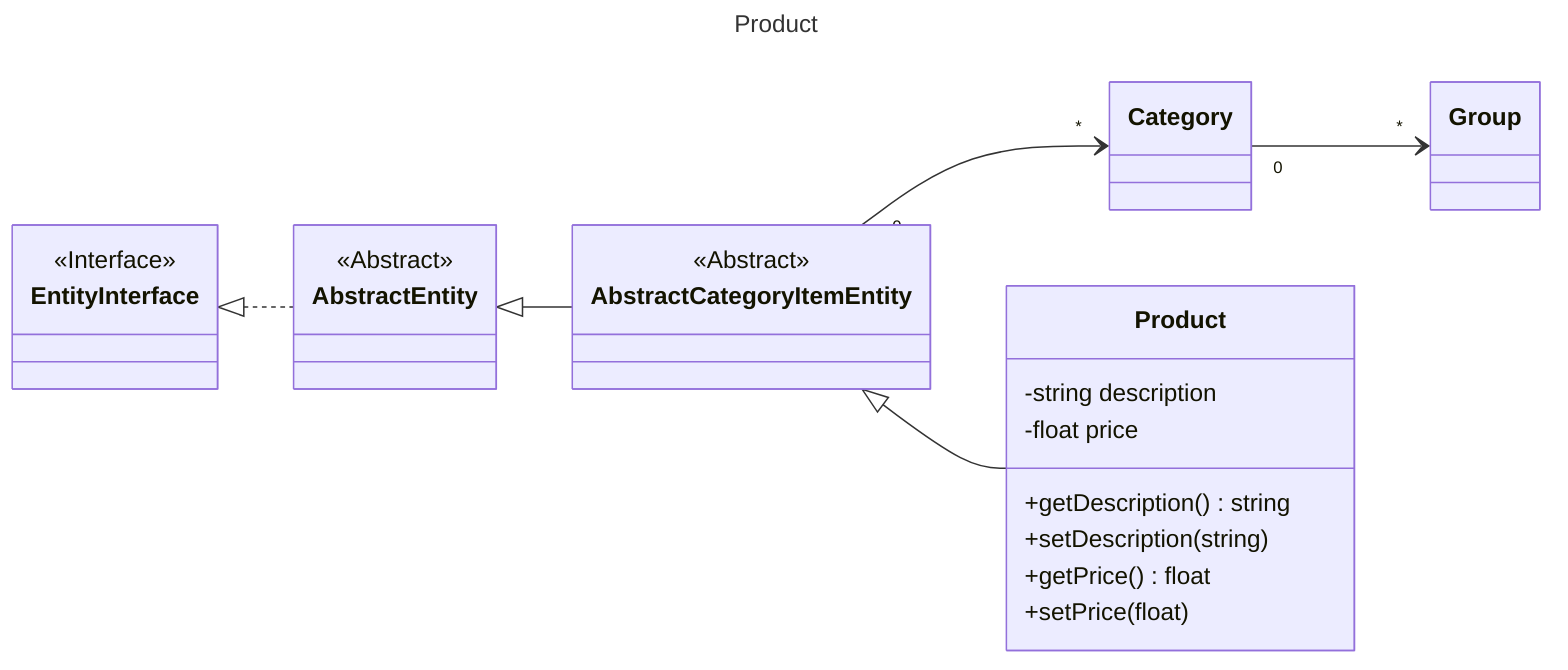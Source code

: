 ---
title: Product
---
classDiagram
    direction LR

    class Group {
    }

    class Category {
    }

    class AbstractCategoryItemEntity {
        <<Abstract>>
    }

    class Product {
        -string description
        -float price
        +getDescription() string
        +setDescription(string)
        +getPrice() float
        +setPrice(float)
    }

    class AbstractEntity {
        <<Abstract>>
    }
    class EntityInterface {
        <<Interface>>
    }

    EntityInterface <|.. AbstractEntity
    AbstractEntity <|-- AbstractCategoryItemEntity
    AbstractCategoryItemEntity <|-- Product
    AbstractCategoryItemEntity "0" --> "*" Category
    Category "0" --> "*" Group

    click EntityInterface call nodeCallback()
    click AbstractEntity call nodeCallback()
    click AbstractCategoryItemEntity call nodeCallback()
    click Category call nodeCallback()
    click Group call nodeCallback()